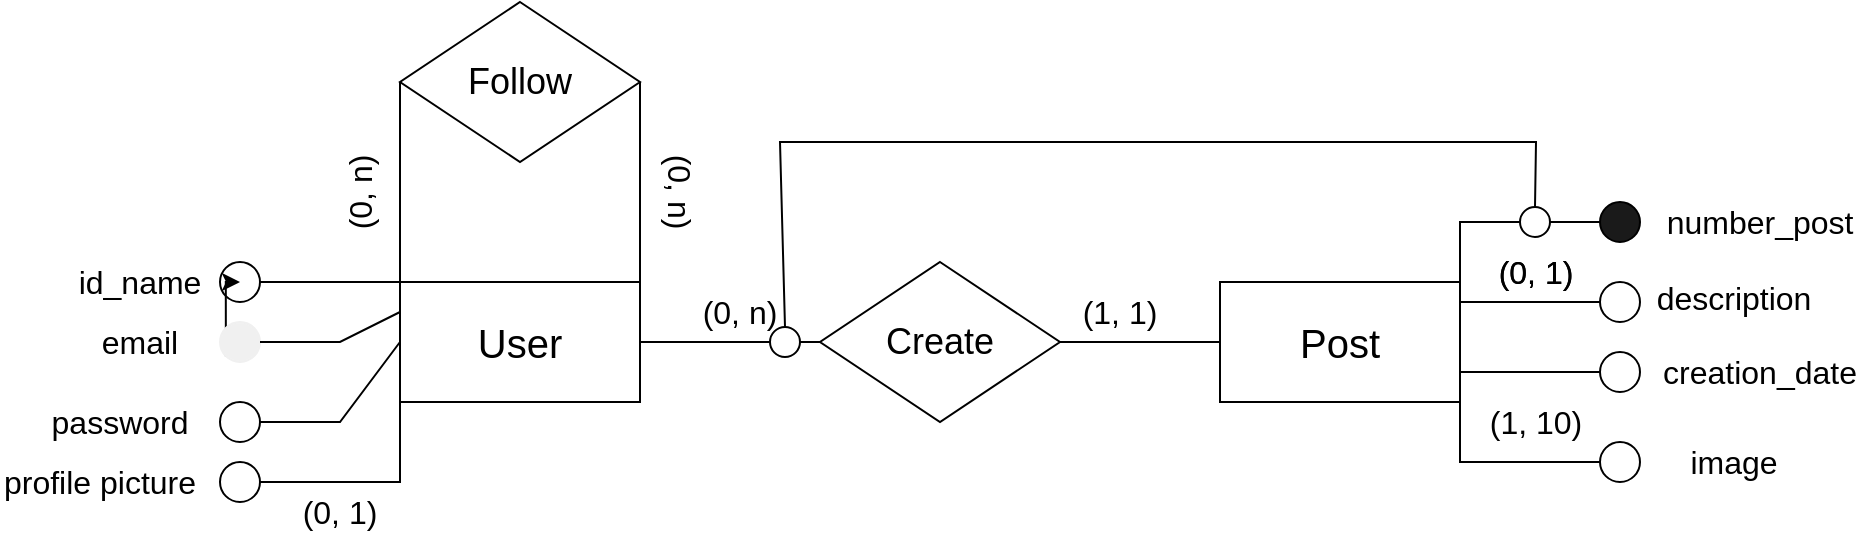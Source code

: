 <mxfile version="21.3.8" type="github">
  <diagram name="Página-1" id="HEclCTAunb70qZydERij">
    <mxGraphModel dx="1877" dy="573" grid="1" gridSize="10" guides="1" tooltips="1" connect="1" arrows="1" fold="1" page="1" pageScale="1" pageWidth="827" pageHeight="1169" math="0" shadow="0">
      <root>
        <mxCell id="0" />
        <mxCell id="1" parent="0" />
        <mxCell id="B1qOSAYwEGg4IR81AXaV-1" value="&lt;font style=&quot;font-size: 20px;&quot;&gt;User&lt;/font&gt;" style="rounded=0;whiteSpace=wrap;html=1;" vertex="1" parent="1">
          <mxGeometry x="130" y="230" width="120" height="60" as="geometry" />
        </mxCell>
        <mxCell id="B1qOSAYwEGg4IR81AXaV-2" value="&lt;span style=&quot;font-size: 20px;&quot;&gt;Post&lt;/span&gt;" style="rounded=0;whiteSpace=wrap;html=1;" vertex="1" parent="1">
          <mxGeometry x="540" y="230" width="120" height="60" as="geometry" />
        </mxCell>
        <mxCell id="B1qOSAYwEGg4IR81AXaV-3" value="&lt;font style=&quot;font-size: 18px;&quot;&gt;Create&lt;/font&gt;" style="rhombus;whiteSpace=wrap;html=1;" vertex="1" parent="1">
          <mxGeometry x="340" y="220" width="120" height="80" as="geometry" />
        </mxCell>
        <mxCell id="B1qOSAYwEGg4IR81AXaV-5" value="" style="endArrow=none;html=1;rounded=0;exitX=1;exitY=0.5;exitDx=0;exitDy=0;entryX=0;entryY=0.5;entryDx=0;entryDy=0;" edge="1" parent="1" source="B1qOSAYwEGg4IR81AXaV-60" target="B1qOSAYwEGg4IR81AXaV-3">
          <mxGeometry width="50" height="50" relative="1" as="geometry">
            <mxPoint x="390" y="320" as="sourcePoint" />
            <mxPoint x="440" y="270" as="targetPoint" />
          </mxGeometry>
        </mxCell>
        <mxCell id="B1qOSAYwEGg4IR81AXaV-6" value="" style="endArrow=none;html=1;rounded=0;entryX=1;entryY=0.5;entryDx=0;entryDy=0;" edge="1" parent="1" source="B1qOSAYwEGg4IR81AXaV-2" target="B1qOSAYwEGg4IR81AXaV-3">
          <mxGeometry width="50" height="50" relative="1" as="geometry">
            <mxPoint x="390" y="320" as="sourcePoint" />
            <mxPoint x="440" y="270" as="targetPoint" />
          </mxGeometry>
        </mxCell>
        <mxCell id="B1qOSAYwEGg4IR81AXaV-8" value="&lt;span style=&quot;font-size: 18px;&quot;&gt;Follow&lt;/span&gt;" style="rhombus;whiteSpace=wrap;html=1;" vertex="1" parent="1">
          <mxGeometry x="130" y="90" width="120" height="80" as="geometry" />
        </mxCell>
        <mxCell id="B1qOSAYwEGg4IR81AXaV-13" value="" style="endArrow=none;html=1;rounded=0;entryX=1;entryY=0.5;entryDx=0;entryDy=0;" edge="1" parent="1" target="B1qOSAYwEGg4IR81AXaV-8">
          <mxGeometry width="50" height="50" relative="1" as="geometry">
            <mxPoint x="250" y="230" as="sourcePoint" />
            <mxPoint x="300" y="180" as="targetPoint" />
          </mxGeometry>
        </mxCell>
        <mxCell id="B1qOSAYwEGg4IR81AXaV-14" value="" style="endArrow=none;html=1;rounded=0;exitX=0;exitY=0;exitDx=0;exitDy=0;entryX=0;entryY=0.5;entryDx=0;entryDy=0;" edge="1" parent="1" source="B1qOSAYwEGg4IR81AXaV-1" target="B1qOSAYwEGg4IR81AXaV-8">
          <mxGeometry width="50" height="50" relative="1" as="geometry">
            <mxPoint x="120" y="230" as="sourcePoint" />
            <mxPoint x="170" y="180" as="targetPoint" />
          </mxGeometry>
        </mxCell>
        <mxCell id="B1qOSAYwEGg4IR81AXaV-17" value="&lt;font style=&quot;font-size: 16px;&quot;&gt;(0, n)&lt;/font&gt;" style="text;html=1;strokeColor=none;fillColor=none;align=center;verticalAlign=middle;whiteSpace=wrap;rounded=0;" vertex="1" parent="1">
          <mxGeometry x="270" y="230" width="60" height="30" as="geometry" />
        </mxCell>
        <mxCell id="B1qOSAYwEGg4IR81AXaV-18" value="&lt;font style=&quot;font-size: 16px;&quot;&gt;(1, 1)&lt;/font&gt;" style="text;html=1;strokeColor=none;fillColor=none;align=center;verticalAlign=middle;whiteSpace=wrap;rounded=0;" vertex="1" parent="1">
          <mxGeometry x="460" y="230" width="60" height="30" as="geometry" />
        </mxCell>
        <mxCell id="B1qOSAYwEGg4IR81AXaV-19" value="&lt;font style=&quot;font-size: 16px;&quot;&gt;(0, n)&lt;/font&gt;" style="text;html=1;strokeColor=none;fillColor=none;align=center;verticalAlign=middle;whiteSpace=wrap;rounded=0;rotation=-90;" vertex="1" parent="1">
          <mxGeometry x="80" y="170" width="60" height="30" as="geometry" />
        </mxCell>
        <mxCell id="B1qOSAYwEGg4IR81AXaV-20" value="&lt;font style=&quot;font-size: 16px;&quot;&gt;(0, n)&lt;/font&gt;" style="text;html=1;strokeColor=none;fillColor=none;align=center;verticalAlign=middle;whiteSpace=wrap;rounded=0;rotation=90;" vertex="1" parent="1">
          <mxGeometry x="240" y="170" width="60" height="30" as="geometry" />
        </mxCell>
        <mxCell id="B1qOSAYwEGg4IR81AXaV-21" value="" style="ellipse;whiteSpace=wrap;html=1;aspect=fixed;fillColor=#FFFFFF;" vertex="1" parent="1">
          <mxGeometry x="40" y="220" width="20" height="20" as="geometry" />
        </mxCell>
        <mxCell id="B1qOSAYwEGg4IR81AXaV-34" style="edgeStyle=orthogonalEdgeStyle;rounded=0;orthogonalLoop=1;jettySize=auto;html=1;exitX=0;exitY=1;exitDx=0;exitDy=0;" edge="1" parent="1" source="B1qOSAYwEGg4IR81AXaV-22" target="B1qOSAYwEGg4IR81AXaV-21">
          <mxGeometry relative="1" as="geometry" />
        </mxCell>
        <mxCell id="B1qOSAYwEGg4IR81AXaV-22" value="" style="ellipse;whiteSpace=wrap;html=1;aspect=fixed;strokeColor=#F0F0F0;fillColor=#F0F0F0;" vertex="1" parent="1">
          <mxGeometry x="40" y="250" width="20" height="20" as="geometry" />
        </mxCell>
        <mxCell id="B1qOSAYwEGg4IR81AXaV-23" value="" style="ellipse;whiteSpace=wrap;html=1;aspect=fixed;" vertex="1" parent="1">
          <mxGeometry x="40" y="290" width="20" height="20" as="geometry" />
        </mxCell>
        <mxCell id="B1qOSAYwEGg4IR81AXaV-24" value="" style="ellipse;whiteSpace=wrap;html=1;aspect=fixed;" vertex="1" parent="1">
          <mxGeometry x="40" y="320" width="20" height="20" as="geometry" />
        </mxCell>
        <mxCell id="B1qOSAYwEGg4IR81AXaV-27" value="" style="endArrow=none;html=1;rounded=0;exitX=1;exitY=0.5;exitDx=0;exitDy=0;entryX=0;entryY=0;entryDx=0;entryDy=0;" edge="1" parent="1" source="B1qOSAYwEGg4IR81AXaV-21" target="B1qOSAYwEGg4IR81AXaV-1">
          <mxGeometry width="50" height="50" relative="1" as="geometry">
            <mxPoint x="70" y="290" as="sourcePoint" />
            <mxPoint x="120" y="240" as="targetPoint" />
          </mxGeometry>
        </mxCell>
        <mxCell id="B1qOSAYwEGg4IR81AXaV-28" value="" style="endArrow=none;html=1;rounded=0;entryX=0;entryY=0.25;entryDx=0;entryDy=0;exitX=1;exitY=0.5;exitDx=0;exitDy=0;" edge="1" parent="1" source="B1qOSAYwEGg4IR81AXaV-22" target="B1qOSAYwEGg4IR81AXaV-1">
          <mxGeometry width="50" height="50" relative="1" as="geometry">
            <mxPoint x="70" y="310" as="sourcePoint" />
            <mxPoint x="120" y="260" as="targetPoint" />
            <Array as="points">
              <mxPoint x="100" y="260" />
            </Array>
          </mxGeometry>
        </mxCell>
        <mxCell id="B1qOSAYwEGg4IR81AXaV-29" value="" style="endArrow=none;html=1;rounded=0;entryX=0;entryY=0.5;entryDx=0;entryDy=0;exitX=1;exitY=0.5;exitDx=0;exitDy=0;" edge="1" parent="1" source="B1qOSAYwEGg4IR81AXaV-23" target="B1qOSAYwEGg4IR81AXaV-1">
          <mxGeometry width="50" height="50" relative="1" as="geometry">
            <mxPoint x="70" y="300" as="sourcePoint" />
            <mxPoint x="130" y="310" as="targetPoint" />
            <Array as="points">
              <mxPoint x="100" y="300" />
            </Array>
          </mxGeometry>
        </mxCell>
        <mxCell id="B1qOSAYwEGg4IR81AXaV-32" value="" style="endArrow=none;html=1;rounded=0;exitX=1;exitY=0.5;exitDx=0;exitDy=0;entryX=0;entryY=0.75;entryDx=0;entryDy=0;" edge="1" parent="1" source="B1qOSAYwEGg4IR81AXaV-24" target="B1qOSAYwEGg4IR81AXaV-1">
          <mxGeometry width="50" height="50" relative="1" as="geometry">
            <mxPoint x="70" y="350" as="sourcePoint" />
            <mxPoint x="120" y="300" as="targetPoint" />
            <Array as="points">
              <mxPoint x="100" y="330" />
              <mxPoint x="130" y="330" />
            </Array>
          </mxGeometry>
        </mxCell>
        <mxCell id="B1qOSAYwEGg4IR81AXaV-35" style="edgeStyle=orthogonalEdgeStyle;rounded=0;orthogonalLoop=1;jettySize=auto;html=1;exitX=0.5;exitY=1;exitDx=0;exitDy=0;" edge="1" parent="1" source="B1qOSAYwEGg4IR81AXaV-22" target="B1qOSAYwEGg4IR81AXaV-22">
          <mxGeometry relative="1" as="geometry" />
        </mxCell>
        <mxCell id="B1qOSAYwEGg4IR81AXaV-36" value="&lt;span style=&quot;font-size: 16px;&quot;&gt;id_name&lt;/span&gt;" style="text;html=1;strokeColor=none;fillColor=none;align=center;verticalAlign=middle;whiteSpace=wrap;rounded=0;" vertex="1" parent="1">
          <mxGeometry x="-30" y="215" width="60" height="30" as="geometry" />
        </mxCell>
        <mxCell id="B1qOSAYwEGg4IR81AXaV-37" value="&lt;span style=&quot;font-size: 16px;&quot;&gt;email&lt;/span&gt;" style="text;html=1;strokeColor=none;fillColor=none;align=center;verticalAlign=middle;whiteSpace=wrap;rounded=0;" vertex="1" parent="1">
          <mxGeometry x="-30" y="245" width="60" height="30" as="geometry" />
        </mxCell>
        <mxCell id="B1qOSAYwEGg4IR81AXaV-38" value="&lt;span style=&quot;font-size: 16px;&quot;&gt;password&lt;/span&gt;" style="text;html=1;strokeColor=none;fillColor=none;align=center;verticalAlign=middle;whiteSpace=wrap;rounded=0;" vertex="1" parent="1">
          <mxGeometry x="-40" y="285" width="60" height="30" as="geometry" />
        </mxCell>
        <mxCell id="B1qOSAYwEGg4IR81AXaV-39" value="&lt;span style=&quot;font-size: 16px;&quot;&gt;profile picture&lt;/span&gt;" style="text;html=1;strokeColor=none;fillColor=none;align=center;verticalAlign=middle;whiteSpace=wrap;rounded=0;" vertex="1" parent="1">
          <mxGeometry x="-70" y="315" width="100" height="30" as="geometry" />
        </mxCell>
        <mxCell id="B1qOSAYwEGg4IR81AXaV-40" value="&lt;font style=&quot;font-size: 16px;&quot;&gt;(0, 1)&lt;/font&gt;" style="text;html=1;strokeColor=none;fillColor=none;align=center;verticalAlign=middle;whiteSpace=wrap;rounded=0;" vertex="1" parent="1">
          <mxGeometry x="70" y="330" width="60" height="30" as="geometry" />
        </mxCell>
        <mxCell id="B1qOSAYwEGg4IR81AXaV-41" value="" style="ellipse;whiteSpace=wrap;html=1;aspect=fixed;fillColor=#1A1A1A;" vertex="1" parent="1">
          <mxGeometry x="730" y="190" width="20" height="20" as="geometry" />
        </mxCell>
        <mxCell id="B1qOSAYwEGg4IR81AXaV-42" value="" style="ellipse;whiteSpace=wrap;html=1;aspect=fixed;" vertex="1" parent="1">
          <mxGeometry x="730" y="230" width="20" height="20" as="geometry" />
        </mxCell>
        <mxCell id="B1qOSAYwEGg4IR81AXaV-43" value="" style="ellipse;whiteSpace=wrap;html=1;aspect=fixed;" vertex="1" parent="1">
          <mxGeometry x="730" y="265" width="20" height="20" as="geometry" />
        </mxCell>
        <mxCell id="B1qOSAYwEGg4IR81AXaV-44" value="" style="ellipse;whiteSpace=wrap;html=1;aspect=fixed;" vertex="1" parent="1">
          <mxGeometry x="730" y="310" width="20" height="20" as="geometry" />
        </mxCell>
        <mxCell id="B1qOSAYwEGg4IR81AXaV-59" value="" style="endArrow=none;html=1;rounded=0;entryX=0.5;entryY=0;entryDx=0;entryDy=0;exitX=0.5;exitY=0;exitDx=0;exitDy=0;" edge="1" parent="1" source="B1qOSAYwEGg4IR81AXaV-60" target="B1qOSAYwEGg4IR81AXaV-63">
          <mxGeometry width="50" height="50" relative="1" as="geometry">
            <mxPoint x="357" y="200" as="sourcePoint" />
            <mxPoint x="557" y="190" as="targetPoint" />
            <Array as="points">
              <mxPoint x="320" y="160" />
              <mxPoint x="698" y="160" />
            </Array>
          </mxGeometry>
        </mxCell>
        <mxCell id="B1qOSAYwEGg4IR81AXaV-62" value="" style="endArrow=none;html=1;rounded=0;exitX=1;exitY=0.5;exitDx=0;exitDy=0;entryX=0;entryY=0.5;entryDx=0;entryDy=0;" edge="1" parent="1" source="B1qOSAYwEGg4IR81AXaV-1" target="B1qOSAYwEGg4IR81AXaV-60">
          <mxGeometry width="50" height="50" relative="1" as="geometry">
            <mxPoint x="250" y="260" as="sourcePoint" />
            <mxPoint x="340" y="260" as="targetPoint" />
          </mxGeometry>
        </mxCell>
        <mxCell id="B1qOSAYwEGg4IR81AXaV-60" value="" style="ellipse;whiteSpace=wrap;html=1;aspect=fixed;fillColor=#FFFFFF;" vertex="1" parent="1">
          <mxGeometry x="315" y="252.5" width="15" height="15" as="geometry" />
        </mxCell>
        <mxCell id="B1qOSAYwEGg4IR81AXaV-66" value="" style="endArrow=none;html=1;rounded=0;exitX=1;exitY=0;exitDx=0;exitDy=0;entryX=0;entryY=0.5;entryDx=0;entryDy=0;" edge="1" parent="1" source="B1qOSAYwEGg4IR81AXaV-2" target="B1qOSAYwEGg4IR81AXaV-63">
          <mxGeometry width="50" height="50" relative="1" as="geometry">
            <mxPoint x="660" y="230" as="sourcePoint" />
            <mxPoint x="730" y="200" as="targetPoint" />
            <Array as="points">
              <mxPoint x="660" y="200" />
            </Array>
          </mxGeometry>
        </mxCell>
        <mxCell id="B1qOSAYwEGg4IR81AXaV-63" value="" style="ellipse;whiteSpace=wrap;html=1;aspect=fixed;fillColor=#FFFFFF;" vertex="1" parent="1">
          <mxGeometry x="690" y="192.5" width="15" height="15" as="geometry" />
        </mxCell>
        <mxCell id="B1qOSAYwEGg4IR81AXaV-67" value="" style="endArrow=none;html=1;rounded=0;exitX=1;exitY=0.5;exitDx=0;exitDy=0;entryX=0;entryY=0.5;entryDx=0;entryDy=0;" edge="1" parent="1" source="B1qOSAYwEGg4IR81AXaV-63" target="B1qOSAYwEGg4IR81AXaV-41">
          <mxGeometry width="50" height="50" relative="1" as="geometry">
            <mxPoint x="430" y="240" as="sourcePoint" />
            <mxPoint x="480" y="190" as="targetPoint" />
          </mxGeometry>
        </mxCell>
        <mxCell id="B1qOSAYwEGg4IR81AXaV-68" value="" style="endArrow=none;html=1;rounded=0;entryX=0;entryY=0.5;entryDx=0;entryDy=0;" edge="1" parent="1" target="B1qOSAYwEGg4IR81AXaV-42">
          <mxGeometry width="50" height="50" relative="1" as="geometry">
            <mxPoint x="660" y="240" as="sourcePoint" />
            <mxPoint x="570" y="190" as="targetPoint" />
          </mxGeometry>
        </mxCell>
        <mxCell id="B1qOSAYwEGg4IR81AXaV-69" value="" style="endArrow=none;html=1;rounded=0;entryX=0;entryY=0.5;entryDx=0;entryDy=0;exitX=1;exitY=0.75;exitDx=0;exitDy=0;" edge="1" parent="1" source="B1qOSAYwEGg4IR81AXaV-2" target="B1qOSAYwEGg4IR81AXaV-43">
          <mxGeometry width="50" height="50" relative="1" as="geometry">
            <mxPoint x="670" y="280" as="sourcePoint" />
            <mxPoint x="570" y="190" as="targetPoint" />
          </mxGeometry>
        </mxCell>
        <mxCell id="B1qOSAYwEGg4IR81AXaV-70" value="" style="endArrow=none;html=1;rounded=0;exitX=1;exitY=1;exitDx=0;exitDy=0;entryX=0;entryY=0.5;entryDx=0;entryDy=0;" edge="1" parent="1" source="B1qOSAYwEGg4IR81AXaV-2" target="B1qOSAYwEGg4IR81AXaV-44">
          <mxGeometry width="50" height="50" relative="1" as="geometry">
            <mxPoint x="520" y="240" as="sourcePoint" />
            <mxPoint x="570" y="190" as="targetPoint" />
            <Array as="points">
              <mxPoint x="660" y="320" />
            </Array>
          </mxGeometry>
        </mxCell>
        <mxCell id="B1qOSAYwEGg4IR81AXaV-71" value="&lt;span style=&quot;font-size: 16px;&quot;&gt;number_post&lt;/span&gt;" style="text;html=1;strokeColor=none;fillColor=none;align=center;verticalAlign=middle;whiteSpace=wrap;rounded=0;" vertex="1" parent="1">
          <mxGeometry x="780" y="185" width="60" height="30" as="geometry" />
        </mxCell>
        <mxCell id="B1qOSAYwEGg4IR81AXaV-73" value="&lt;span style=&quot;font-size: 16px;&quot;&gt;description&lt;/span&gt;" style="text;html=1;strokeColor=none;fillColor=none;align=center;verticalAlign=middle;whiteSpace=wrap;rounded=0;" vertex="1" parent="1">
          <mxGeometry x="767" y="222.5" width="60" height="30" as="geometry" />
        </mxCell>
        <mxCell id="B1qOSAYwEGg4IR81AXaV-75" value="&lt;span style=&quot;font-size: 16px;&quot;&gt;creation_date&lt;/span&gt;" style="text;html=1;strokeColor=none;fillColor=none;align=center;verticalAlign=middle;whiteSpace=wrap;rounded=0;" vertex="1" parent="1">
          <mxGeometry x="780" y="260" width="60" height="30" as="geometry" />
        </mxCell>
        <mxCell id="B1qOSAYwEGg4IR81AXaV-76" value="&lt;span style=&quot;font-size: 16px;&quot;&gt;image&lt;br&gt;&lt;/span&gt;" style="text;html=1;strokeColor=none;fillColor=none;align=center;verticalAlign=middle;whiteSpace=wrap;rounded=0;" vertex="1" parent="1">
          <mxGeometry x="767" y="305" width="60" height="30" as="geometry" />
        </mxCell>
        <mxCell id="B1qOSAYwEGg4IR81AXaV-77" value="&lt;font style=&quot;font-size: 16px;&quot;&gt;(0, 1)&lt;/font&gt;" style="text;html=1;strokeColor=none;fillColor=none;align=center;verticalAlign=middle;whiteSpace=wrap;rounded=0;" vertex="1" parent="1">
          <mxGeometry x="667.5" y="210" width="60" height="30" as="geometry" />
        </mxCell>
        <mxCell id="B1qOSAYwEGg4IR81AXaV-78" value="&lt;font style=&quot;font-size: 16px;&quot;&gt;(0, 1)&lt;/font&gt;" style="text;html=1;strokeColor=none;fillColor=none;align=center;verticalAlign=middle;whiteSpace=wrap;rounded=0;" vertex="1" parent="1">
          <mxGeometry x="667.5" y="210" width="60" height="30" as="geometry" />
        </mxCell>
        <mxCell id="B1qOSAYwEGg4IR81AXaV-79" value="&lt;font style=&quot;font-size: 16px;&quot;&gt;(1, 10)&lt;/font&gt;" style="text;html=1;strokeColor=none;fillColor=none;align=center;verticalAlign=middle;whiteSpace=wrap;rounded=0;" vertex="1" parent="1">
          <mxGeometry x="667.5" y="285" width="60" height="30" as="geometry" />
        </mxCell>
      </root>
    </mxGraphModel>
  </diagram>
</mxfile>

